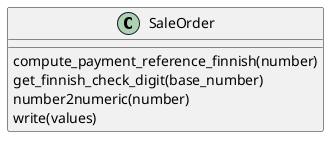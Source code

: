 @startuml classes_l10n_fi_sale
set namespaceSeparator none
class "SaleOrder" as odoo_src.odoo.addons.l10n_fi_sale.models.sale.SaleOrder {
  compute_payment_reference_finnish(number)
  get_finnish_check_digit(base_number)
  number2numeric(number)
  write(values)
}
@enduml
